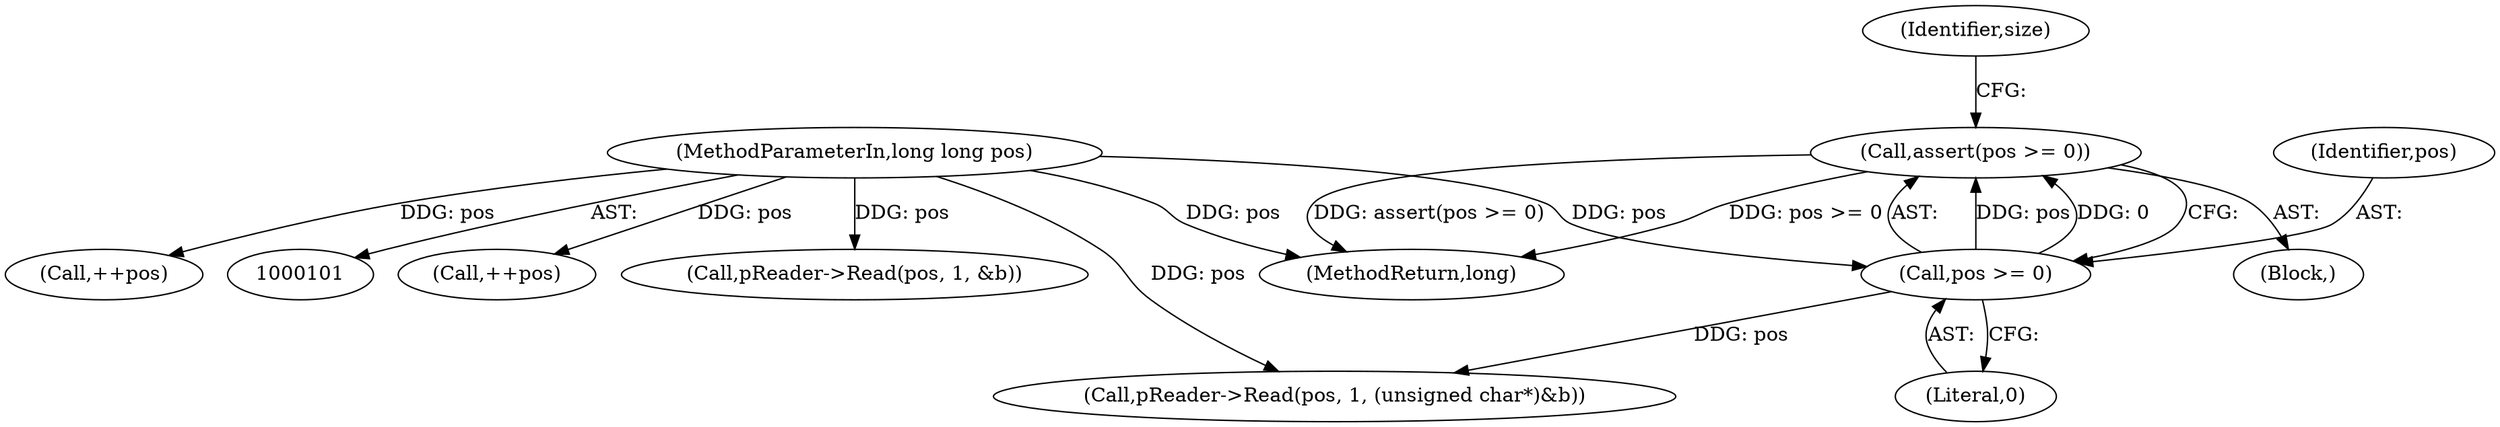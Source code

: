 digraph "1_Android_cc274e2abe8b2a6698a5c47d8aa4bb45f1f9538d_64@API" {
"1000109" [label="(Call,assert(pos >= 0))"];
"1000110" [label="(Call,pos >= 0)"];
"1000103" [label="(MethodParameterIn,long long pos)"];
"1000109" [label="(Call,assert(pos >= 0))"];
"1000115" [label="(Identifier,size)"];
"1000176" [label="(Call,++pos)"];
"1000103" [label="(MethodParameterIn,long long pos)"];
"1000159" [label="(Call,pReader->Read(pos, 1, &b))"];
"1000106" [label="(Block,)"];
"1000112" [label="(Literal,0)"];
"1000111" [label="(Identifier,pos)"];
"1000110" [label="(Call,pos >= 0)"];
"1000126" [label="(Call,pReader->Read(pos, 1, (unsigned char*)&b))"];
"1000142" [label="(Call,++pos)"];
"1000180" [label="(MethodReturn,long)"];
"1000109" -> "1000106"  [label="AST: "];
"1000109" -> "1000110"  [label="CFG: "];
"1000110" -> "1000109"  [label="AST: "];
"1000115" -> "1000109"  [label="CFG: "];
"1000109" -> "1000180"  [label="DDG: pos >= 0"];
"1000109" -> "1000180"  [label="DDG: assert(pos >= 0)"];
"1000110" -> "1000109"  [label="DDG: pos"];
"1000110" -> "1000109"  [label="DDG: 0"];
"1000110" -> "1000112"  [label="CFG: "];
"1000111" -> "1000110"  [label="AST: "];
"1000112" -> "1000110"  [label="AST: "];
"1000103" -> "1000110"  [label="DDG: pos"];
"1000110" -> "1000126"  [label="DDG: pos"];
"1000103" -> "1000101"  [label="AST: "];
"1000103" -> "1000180"  [label="DDG: pos"];
"1000103" -> "1000126"  [label="DDG: pos"];
"1000103" -> "1000142"  [label="DDG: pos"];
"1000103" -> "1000159"  [label="DDG: pos"];
"1000103" -> "1000176"  [label="DDG: pos"];
}
